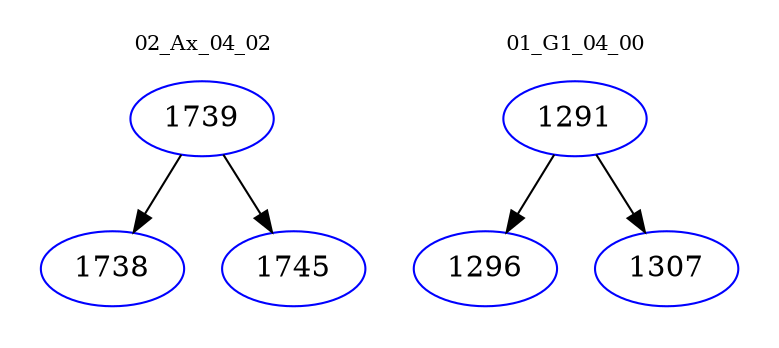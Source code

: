 digraph{
subgraph cluster_0 {
color = white
label = "02_Ax_04_02";
fontsize=10;
T0_1739 [label="1739", color="blue"]
T0_1739 -> T0_1738 [color="black"]
T0_1738 [label="1738", color="blue"]
T0_1739 -> T0_1745 [color="black"]
T0_1745 [label="1745", color="blue"]
}
subgraph cluster_1 {
color = white
label = "01_G1_04_00";
fontsize=10;
T1_1291 [label="1291", color="blue"]
T1_1291 -> T1_1296 [color="black"]
T1_1296 [label="1296", color="blue"]
T1_1291 -> T1_1307 [color="black"]
T1_1307 [label="1307", color="blue"]
}
}
